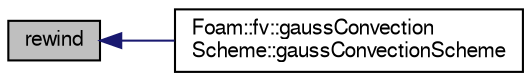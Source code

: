 digraph "rewind"
{
  bgcolor="transparent";
  edge [fontname="FreeSans",fontsize="10",labelfontname="FreeSans",labelfontsize="10"];
  node [fontname="FreeSans",fontsize="10",shape=record];
  rankdir="LR";
  Node1 [label="rewind",height=0.2,width=0.4,color="black", fillcolor="grey75", style="filled" fontcolor="black"];
  Node1 -> Node2 [dir="back",color="midnightblue",fontsize="10",style="solid",fontname="FreeSans"];
  Node2 [label="Foam::fv::gaussConvection\lScheme::gaussConvectionScheme",height=0.2,width=0.4,color="black",URL="$a00878.html#aa9b19c02f50dec0beb32417f7df60761",tooltip="Construct from flux and Istream. "];
}
